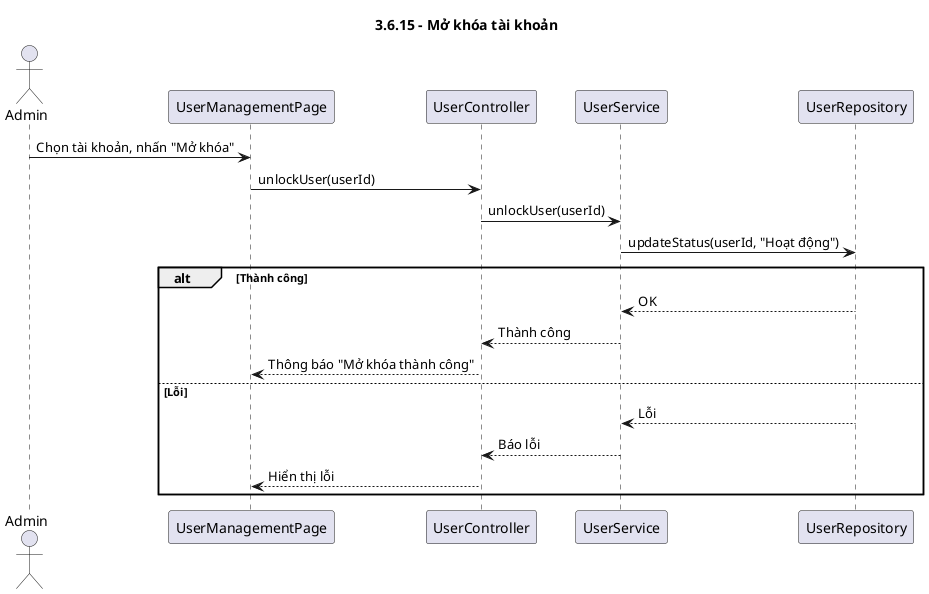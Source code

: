 @startuml
title 3.6.15 - Mở khóa tài khoản

actor Admin
participant "UserManagementPage" as UMP
participant "UserController" as UC
participant "UserService" as US
participant "UserRepository" as UR

Admin -> UMP: Chọn tài khoản, nhấn "Mở khóa"
UMP -> UC: unlockUser(userId)
UC -> US: unlockUser(userId)
US -> UR: updateStatus(userId, "Hoạt động")
alt Thành công
    UR --> US: OK
    US --> UC: Thành công
    UC --> UMP: Thông báo "Mở khóa thành công"
else Lỗi
    UR --> US: Lỗi
    US --> UC: Báo lỗi
    UC --> UMP: Hiển thị lỗi
end

@enduml
